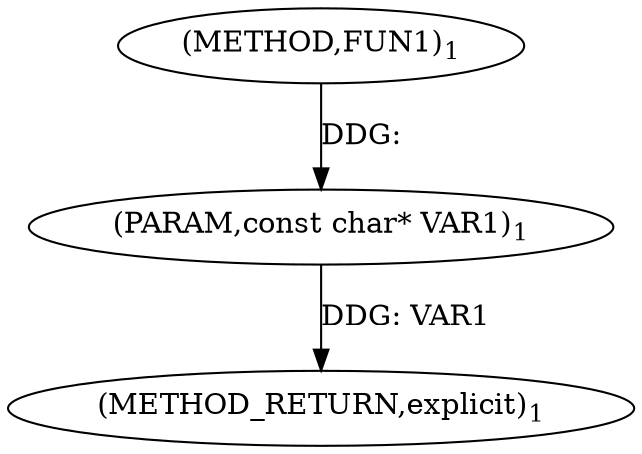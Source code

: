 digraph "FUN1" {  
"8" [label = <(METHOD,FUN1)<SUB>1</SUB>> ]
"11" [label = <(METHOD_RETURN,explicit)<SUB>1</SUB>> ]
"9" [label = <(PARAM,const char* VAR1)<SUB>1</SUB>> ]
  "9" -> "11"  [ label = "DDG: VAR1"] 
  "8" -> "9"  [ label = "DDG: "] 
}
